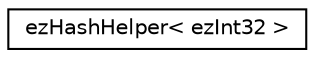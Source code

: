 digraph "Graphical Class Hierarchy"
{
 // LATEX_PDF_SIZE
  edge [fontname="Helvetica",fontsize="10",labelfontname="Helvetica",labelfontsize="10"];
  node [fontname="Helvetica",fontsize="10",shape=record];
  rankdir="LR";
  Node0 [label="ezHashHelper\< ezInt32 \>",height=0.2,width=0.4,color="black", fillcolor="white", style="filled",URL="$dd/d8d/structez_hash_helper_3_01ez_int32_01_4.htm",tooltip=" "];
}
